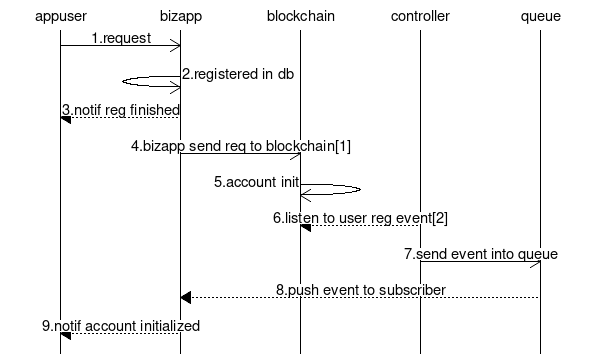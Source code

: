 msc{
  appuser, bizapp, blockchain, controller, queue;

  appuser =>> bizapp [label="1.request"];
  bizapp =>> bizapp [label="2.registered in db"];
  appuser << bizapp [label="3.notif reg finished"];
  bizapp =>> blockchain [label="4.bizapp send req to blockchain[1]"];
  blockchain =>> blockchain [label="5.account init"];
  controller >> blockchain [label="6.listen to user reg event[2]"];
  controller =>> queue [label="7.send event into queue"];
  queue >> bizapp [label="8.push event to subscriber"];
  bizapp >> appuser [label="9.notif account initialized"];
}
